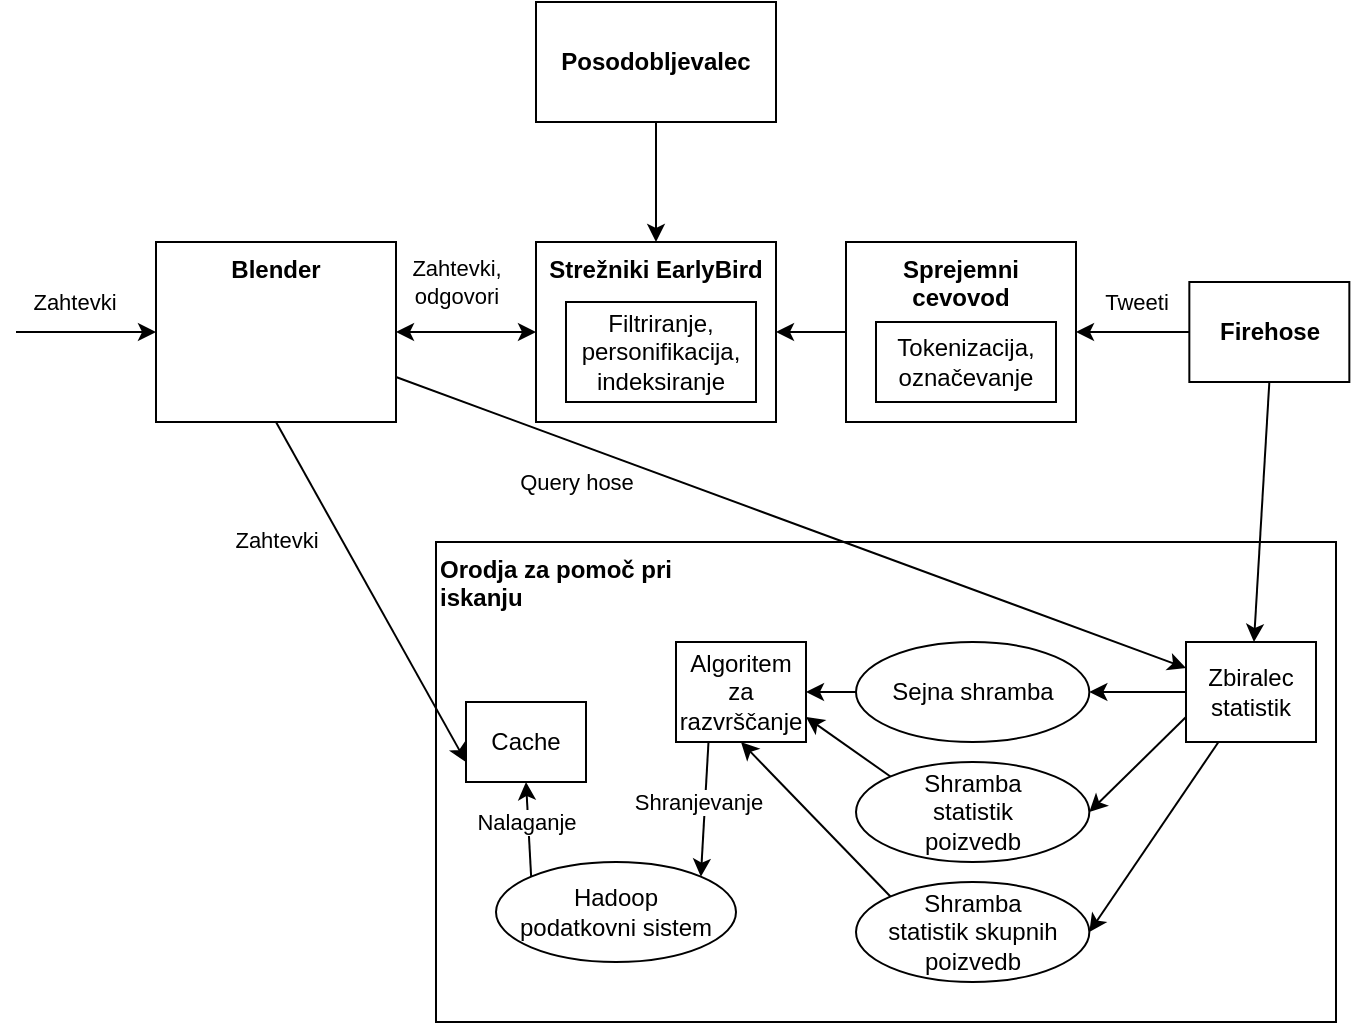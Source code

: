 <mxfile>
    <diagram id="zT9RCQABHIjU7N0XYUpH" name="Page-1">
        <mxGraphModel dx="818" dy="984" grid="1" gridSize="10" guides="1" tooltips="1" connect="1" arrows="1" fold="1" page="1" pageScale="1" pageWidth="1169" pageHeight="1654" math="0" shadow="0">
            <root>
                <mxCell id="0"/>
                <mxCell id="1" parent="0"/>
                <mxCell id="4" value="" style="edgeStyle=none;html=1;" edge="1" parent="1" source="2" target="3">
                    <mxGeometry relative="1" as="geometry"/>
                </mxCell>
                <mxCell id="2" value="&lt;b&gt;Posodobljevalec&lt;/b&gt;" style="rounded=0;whiteSpace=wrap;html=1;" vertex="1" parent="1">
                    <mxGeometry x="310" y="90" width="120" height="60" as="geometry"/>
                </mxCell>
                <mxCell id="3" value="&lt;b&gt;Strežniki EarlyBird&lt;/b&gt;" style="whiteSpace=wrap;html=1;rounded=0;verticalAlign=top;" vertex="1" parent="1">
                    <mxGeometry x="310" y="210" width="120" height="90" as="geometry"/>
                </mxCell>
                <mxCell id="5" value="Filtriranje,&lt;br&gt;personifikacija,&lt;br&gt;indeksiranje" style="rounded=0;whiteSpace=wrap;html=1;" vertex="1" parent="1">
                    <mxGeometry x="325" y="240" width="95" height="50" as="geometry"/>
                </mxCell>
                <mxCell id="9" value="" style="edgeStyle=none;html=1;entryX=0;entryY=0.5;entryDx=0;entryDy=0;startArrow=classic;startFill=1;" edge="1" parent="1" source="6" target="3">
                    <mxGeometry relative="1" as="geometry"/>
                </mxCell>
                <mxCell id="10" value="Zahtevki,&lt;br&gt;odgovori" style="edgeLabel;html=1;align=center;verticalAlign=middle;resizable=0;points=[];" vertex="1" connectable="0" parent="9">
                    <mxGeometry x="0.343" y="3" relative="1" as="geometry">
                        <mxPoint x="-17" y="-22" as="offset"/>
                    </mxGeometry>
                </mxCell>
                <mxCell id="6" value="&lt;b&gt;Blender&lt;/b&gt;" style="whiteSpace=wrap;html=1;rounded=0;verticalAlign=top;" vertex="1" parent="1">
                    <mxGeometry x="120" y="210" width="120" height="90" as="geometry"/>
                </mxCell>
                <mxCell id="7" value="" style="endArrow=classic;html=1;entryX=0;entryY=0.5;entryDx=0;entryDy=0;" edge="1" parent="1" target="6">
                    <mxGeometry width="50" height="50" relative="1" as="geometry">
                        <mxPoint x="50" y="255" as="sourcePoint"/>
                        <mxPoint x="80" y="220" as="targetPoint"/>
                    </mxGeometry>
                </mxCell>
                <mxCell id="8" value="Zahtevki" style="edgeLabel;html=1;align=center;verticalAlign=middle;resizable=0;points=[];" vertex="1" connectable="0" parent="7">
                    <mxGeometry x="0.42" y="1" relative="1" as="geometry">
                        <mxPoint x="-21" y="-14" as="offset"/>
                    </mxGeometry>
                </mxCell>
                <mxCell id="15" style="edgeStyle=none;html=1;exitX=0;exitY=0.5;exitDx=0;exitDy=0;entryX=1;entryY=0.5;entryDx=0;entryDy=0;startArrow=none;startFill=0;" edge="1" parent="1" source="12" target="3">
                    <mxGeometry relative="1" as="geometry"/>
                </mxCell>
                <mxCell id="12" value="&lt;b&gt;Sprejemni&lt;br&gt;cevovod&lt;br&gt;&lt;/b&gt;" style="whiteSpace=wrap;html=1;rounded=0;verticalAlign=top;" vertex="1" parent="1">
                    <mxGeometry x="465" y="210" width="115" height="90" as="geometry"/>
                </mxCell>
                <mxCell id="13" value="Tokenizacija,&lt;br&gt;označevanje" style="rounded=0;whiteSpace=wrap;html=1;" vertex="1" parent="1">
                    <mxGeometry x="480" y="250" width="90" height="40" as="geometry"/>
                </mxCell>
                <mxCell id="16" value="" style="endArrow=classic;html=1;entryX=1;entryY=0.5;entryDx=0;entryDy=0;exitX=0;exitY=0.5;exitDx=0;exitDy=0;" edge="1" parent="1" source="17" target="12">
                    <mxGeometry width="50" height="50" relative="1" as="geometry">
                        <mxPoint x="670" y="255" as="sourcePoint"/>
                        <mxPoint x="600" y="250" as="targetPoint"/>
                    </mxGeometry>
                </mxCell>
                <mxCell id="18" value="Tweeti" style="edgeLabel;html=1;align=center;verticalAlign=middle;resizable=0;points=[];" vertex="1" connectable="0" parent="16">
                    <mxGeometry x="-0.475" y="-3" relative="1" as="geometry">
                        <mxPoint x="-12" y="-12" as="offset"/>
                    </mxGeometry>
                </mxCell>
                <mxCell id="17" value="&lt;b&gt;Firehose&lt;/b&gt;" style="whiteSpace=wrap;html=1;rounded=0;verticalAlign=middle;" vertex="1" parent="1">
                    <mxGeometry x="636.67" y="230" width="80" height="50" as="geometry"/>
                </mxCell>
                <mxCell id="19" value="&lt;b&gt;Orodja za pomoč pri&lt;br&gt;iskanju&lt;br&gt;&lt;/b&gt;" style="whiteSpace=wrap;html=1;rounded=0;verticalAlign=top;align=left;" vertex="1" parent="1">
                    <mxGeometry x="260" y="360" width="450" height="240" as="geometry"/>
                </mxCell>
                <mxCell id="29" style="edgeStyle=none;html=1;exitX=0;exitY=0.5;exitDx=0;exitDy=0;startArrow=none;startFill=0;" edge="1" parent="1" source="20" target="28">
                    <mxGeometry relative="1" as="geometry"/>
                </mxCell>
                <mxCell id="33" style="edgeStyle=none;html=1;exitX=0;exitY=0.75;exitDx=0;exitDy=0;entryX=1;entryY=0.5;entryDx=0;entryDy=0;startArrow=none;startFill=0;" edge="1" parent="1" source="20" target="31">
                    <mxGeometry relative="1" as="geometry"/>
                </mxCell>
                <mxCell id="34" style="edgeStyle=none;html=1;exitX=0.25;exitY=1;exitDx=0;exitDy=0;entryX=1;entryY=0.5;entryDx=0;entryDy=0;startArrow=none;startFill=0;" edge="1" parent="1" source="20" target="32">
                    <mxGeometry relative="1" as="geometry"/>
                </mxCell>
                <mxCell id="20" value="Zbiralec&lt;br&gt;statistik" style="rounded=0;whiteSpace=wrap;html=1;" vertex="1" parent="1">
                    <mxGeometry x="635" y="410" width="65" height="50" as="geometry"/>
                </mxCell>
                <mxCell id="38" style="edgeStyle=none;html=1;exitX=0.25;exitY=1;exitDx=0;exitDy=0;entryX=1;entryY=0;entryDx=0;entryDy=0;startArrow=none;startFill=0;" edge="1" parent="1" source="21" target="37">
                    <mxGeometry relative="1" as="geometry"/>
                </mxCell>
                <mxCell id="41" value="Shranjevanje" style="edgeLabel;html=1;align=center;verticalAlign=middle;resizable=0;points=[];" vertex="1" connectable="0" parent="38">
                    <mxGeometry x="-0.56" y="4" relative="1" as="geometry">
                        <mxPoint x="-9" y="15" as="offset"/>
                    </mxGeometry>
                </mxCell>
                <mxCell id="21" value="Algoritem za razvrščanje" style="rounded=0;whiteSpace=wrap;html=1;" vertex="1" parent="1">
                    <mxGeometry x="380" y="410" width="65" height="50" as="geometry"/>
                </mxCell>
                <mxCell id="22" value="Cache" style="rounded=0;whiteSpace=wrap;html=1;" vertex="1" parent="1">
                    <mxGeometry x="275" y="440" width="60" height="40" as="geometry"/>
                </mxCell>
                <mxCell id="23" style="edgeStyle=none;html=1;exitX=0.5;exitY=1;exitDx=0;exitDy=0;entryX=0;entryY=0.75;entryDx=0;entryDy=0;startArrow=none;startFill=0;" edge="1" parent="1" source="6" target="22">
                    <mxGeometry relative="1" as="geometry"/>
                </mxCell>
                <mxCell id="26" value="Zahtevki" style="edgeLabel;html=1;align=center;verticalAlign=middle;resizable=0;points=[];" vertex="1" connectable="0" parent="23">
                    <mxGeometry x="-0.542" relative="1" as="geometry">
                        <mxPoint x="-22" y="20" as="offset"/>
                    </mxGeometry>
                </mxCell>
                <mxCell id="24" style="edgeStyle=none;html=1;exitX=0.5;exitY=1;exitDx=0;exitDy=0;startArrow=none;startFill=0;" edge="1" parent="1" source="17" target="20">
                    <mxGeometry relative="1" as="geometry"/>
                </mxCell>
                <mxCell id="25" style="edgeStyle=none;html=1;exitX=1;exitY=0.75;exitDx=0;exitDy=0;startArrow=none;startFill=0;" edge="1" parent="1" source="6" target="20">
                    <mxGeometry relative="1" as="geometry"/>
                </mxCell>
                <mxCell id="27" value="Query hose" style="edgeLabel;html=1;align=center;verticalAlign=middle;resizable=0;points=[];" vertex="1" connectable="0" parent="25">
                    <mxGeometry x="-0.542" y="-3" relative="1" as="geometry">
                        <mxPoint y="16" as="offset"/>
                    </mxGeometry>
                </mxCell>
                <mxCell id="30" style="edgeStyle=none;html=1;exitX=0;exitY=0.5;exitDx=0;exitDy=0;entryX=1;entryY=0.5;entryDx=0;entryDy=0;startArrow=none;startFill=0;" edge="1" parent="1" source="28" target="21">
                    <mxGeometry relative="1" as="geometry"/>
                </mxCell>
                <mxCell id="28" value="Sejna shramba" style="ellipse;whiteSpace=wrap;html=1;" vertex="1" parent="1">
                    <mxGeometry x="470" y="410" width="116.67" height="50" as="geometry"/>
                </mxCell>
                <mxCell id="35" style="edgeStyle=none;html=1;exitX=0;exitY=0;exitDx=0;exitDy=0;entryX=1;entryY=0.75;entryDx=0;entryDy=0;startArrow=none;startFill=0;" edge="1" parent="1" source="31" target="21">
                    <mxGeometry relative="1" as="geometry"/>
                </mxCell>
                <mxCell id="31" value="Shramba&lt;br&gt;statistik&lt;br&gt;poizvedb" style="ellipse;whiteSpace=wrap;html=1;" vertex="1" parent="1">
                    <mxGeometry x="470" y="470" width="116.67" height="50" as="geometry"/>
                </mxCell>
                <mxCell id="36" style="edgeStyle=none;html=1;exitX=0;exitY=0;exitDx=0;exitDy=0;entryX=0.5;entryY=1;entryDx=0;entryDy=0;startArrow=none;startFill=0;" edge="1" parent="1" source="32" target="21">
                    <mxGeometry relative="1" as="geometry"/>
                </mxCell>
                <mxCell id="32" value="Shramba&lt;br&gt;statistik skupnih&lt;br&gt;poizvedb" style="ellipse;whiteSpace=wrap;html=1;" vertex="1" parent="1">
                    <mxGeometry x="470" y="530" width="116.67" height="50" as="geometry"/>
                </mxCell>
                <mxCell id="39" style="edgeStyle=none;html=1;exitX=0;exitY=0;exitDx=0;exitDy=0;entryX=0.5;entryY=1;entryDx=0;entryDy=0;startArrow=none;startFill=0;" edge="1" parent="1" source="37" target="22">
                    <mxGeometry relative="1" as="geometry"/>
                </mxCell>
                <mxCell id="40" value="Nalaganje" style="edgeLabel;html=1;align=center;verticalAlign=middle;resizable=0;points=[];" vertex="1" connectable="0" parent="39">
                    <mxGeometry x="-0.395" relative="1" as="geometry">
                        <mxPoint x="-2" y="-13" as="offset"/>
                    </mxGeometry>
                </mxCell>
                <mxCell id="37" value="Hadoop&lt;br&gt;podatkovni sistem" style="ellipse;whiteSpace=wrap;html=1;" vertex="1" parent="1">
                    <mxGeometry x="290" y="520" width="120" height="50" as="geometry"/>
                </mxCell>
            </root>
        </mxGraphModel>
    </diagram>
</mxfile>